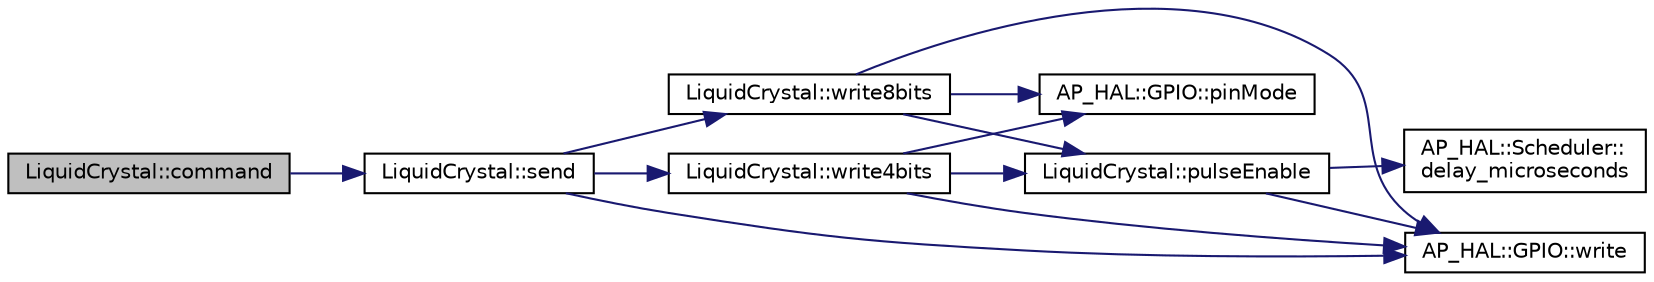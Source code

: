 digraph "LiquidCrystal::command"
{
 // INTERACTIVE_SVG=YES
  edge [fontname="Helvetica",fontsize="10",labelfontname="Helvetica",labelfontsize="10"];
  node [fontname="Helvetica",fontsize="10",shape=record];
  rankdir="LR";
  Node1 [label="LiquidCrystal::command",height=0.2,width=0.4,color="black", fillcolor="grey75", style="filled" fontcolor="black"];
  Node1 -> Node2 [color="midnightblue",fontsize="10",style="solid",fontname="Helvetica"];
  Node2 [label="LiquidCrystal::send",height=0.2,width=0.4,color="black", fillcolor="white", style="filled",URL="$classLiquidCrystal.html#a8a1a410acbfd18084fdff4c540876346"];
  Node2 -> Node3 [color="midnightblue",fontsize="10",style="solid",fontname="Helvetica"];
  Node3 [label="AP_HAL::GPIO::write",height=0.2,width=0.4,color="black", fillcolor="white", style="filled",URL="$classAP__HAL_1_1GPIO.html#a2b0664bdab1876e3b0bbcd9064eec88e"];
  Node2 -> Node4 [color="midnightblue",fontsize="10",style="solid",fontname="Helvetica"];
  Node4 [label="LiquidCrystal::write8bits",height=0.2,width=0.4,color="black", fillcolor="white", style="filled",URL="$classLiquidCrystal.html#adc85e29d71f867846c7dee5e968224d8"];
  Node4 -> Node5 [color="midnightblue",fontsize="10",style="solid",fontname="Helvetica"];
  Node5 [label="AP_HAL::GPIO::pinMode",height=0.2,width=0.4,color="black", fillcolor="white", style="filled",URL="$classAP__HAL_1_1GPIO.html#a3dfc60214bd1aa4936d51ca72c045b95"];
  Node4 -> Node3 [color="midnightblue",fontsize="10",style="solid",fontname="Helvetica"];
  Node4 -> Node6 [color="midnightblue",fontsize="10",style="solid",fontname="Helvetica"];
  Node6 [label="LiquidCrystal::pulseEnable",height=0.2,width=0.4,color="black", fillcolor="white", style="filled",URL="$classLiquidCrystal.html#a44d84c010396c993f124d2feb9dc794d"];
  Node6 -> Node3 [color="midnightblue",fontsize="10",style="solid",fontname="Helvetica"];
  Node6 -> Node7 [color="midnightblue",fontsize="10",style="solid",fontname="Helvetica"];
  Node7 [label="AP_HAL::Scheduler::\ldelay_microseconds",height=0.2,width=0.4,color="black", fillcolor="white", style="filled",URL="$classAP__HAL_1_1Scheduler.html#a78c4f1b1f192ac1c99544b6cc8f099b0"];
  Node2 -> Node8 [color="midnightblue",fontsize="10",style="solid",fontname="Helvetica"];
  Node8 [label="LiquidCrystal::write4bits",height=0.2,width=0.4,color="black", fillcolor="white", style="filled",URL="$classLiquidCrystal.html#ae1ad9d020a615296b3ee2d3c140e66c4"];
  Node8 -> Node5 [color="midnightblue",fontsize="10",style="solid",fontname="Helvetica"];
  Node8 -> Node3 [color="midnightblue",fontsize="10",style="solid",fontname="Helvetica"];
  Node8 -> Node6 [color="midnightblue",fontsize="10",style="solid",fontname="Helvetica"];
}

